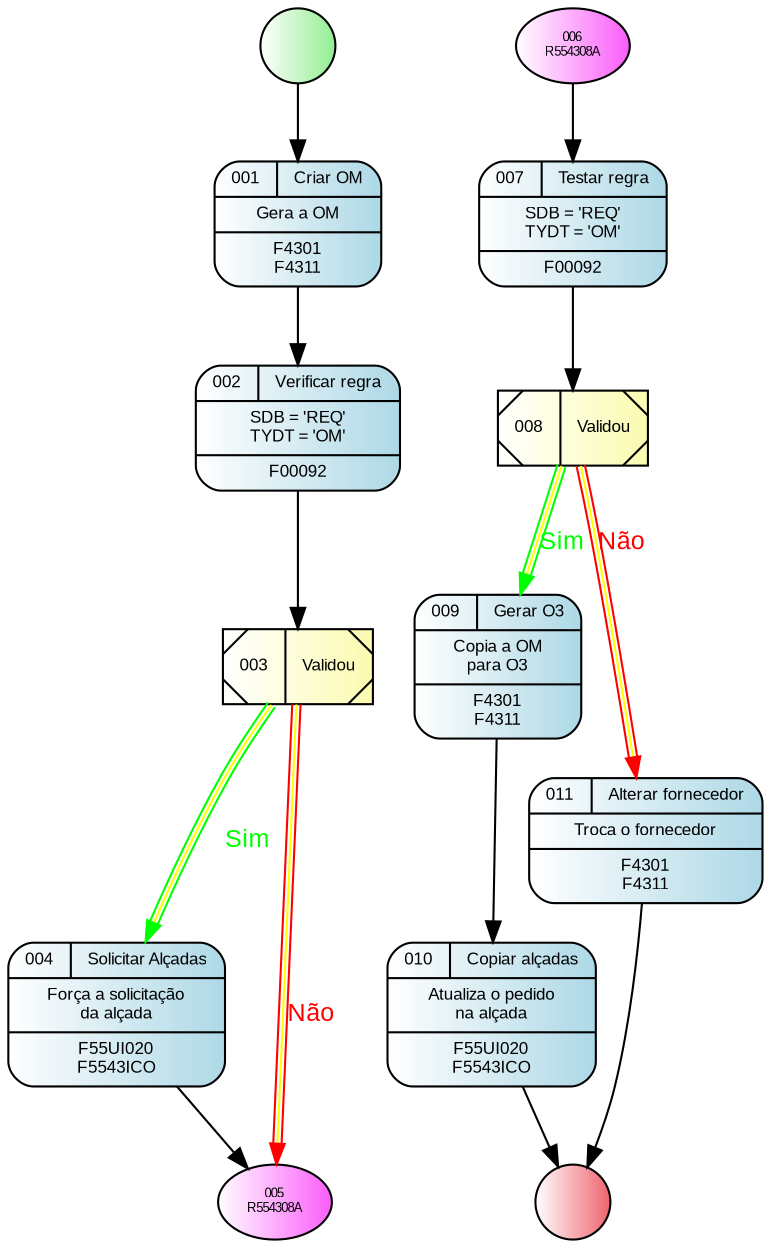 digraph R {
    nodeini [
                shape=circle,
                style="filled",
                fillcolor="white:lightgreen",
                label=""
            ]
    node001 [
                fontname = "Arial",
                fontsize = 8,
                shape=record,
                style="rounded,filled",
                fillcolor="white:lightblue"
                label="{{001|Criar OM}|Gera a OM|F4301\nF4311}}"
            ]
    node002 [
                fontname = "Arial",
                fontsize = 8,
                shape=record,
                style="rounded,filled",
                fillcolor="white:lightblue"
                label="{{002|Verificar regra}|SDB = 'REQ'\nTYDT = 'OM'|F00092}}"
            ]
    node003 [
                fontname = "Arial",
                fontsize = 8,
                shape=record,
                style="diagonals,filled",
                fillcolor="white:#fbfbb1"
                label="003|Validou"
            ]
    node004 [
                fontname = "Arial",
                fontsize = 8,
                shape=record,
                style="rounded,filled",
                fillcolor="white:lightblue"
                label="{{004|Solicitar Alçadas}|Força a solicitação\nda alçada|F55UI020\nF5543ICO}}"
            ]
    node005 [
                fontname = "Arial",
                fontsize = 6,
                shape=ellipse,
                style="filled",
                fillcolor="white:#fa5cfa",
                label="005\nR554308A"
            ]
    node006 [
                fontname = "Arial",
                fontsize = 6,
                shape=ellipse,
                style="filled",
                fillcolor="white:#fa5cfa",
                label="006\nR554308A"
            ]
    node007 [
                fontname = "Arial",
                fontsize = 8,
                shape=record,
                style="rounded,filled",
                fillcolor="white:lightblue"
                label="{{007|Testar regra}|SDB = 'REQ'\nTYDT = 'OM'|F00092}}"
            ]
    node008 [
                fontname = "Arial",
                fontsize = 8,
                shape=record,
                style="diagonals,filled",
                fillcolor="white:#fbfbb1"
                label="008|Validou"
            ]
    node009 [
                fontname = "Arial",
                fontsize = 8,
                shape=record,
                style="rounded,filled",
                fillcolor="white:lightblue"
                label="{{009|Gerar O3}|Copia a OM\npara O3|F4301\nF4311}}"
            ]
    node010 [
                fontname = "Arial",
                fontsize = 8,
                shape=record,
                style="rounded,filled",
                fillcolor="white:lightblue"
                label="{{010|Copiar alçadas}|Atualiza o pedido\nna alçada|F55UI020\nF5543ICO}}"
            ]
    node011 [
                fontname = "Arial",
                fontsize = 8,
                shape=record,
                style="rounded,filled",
                fillcolor="white:lightblue"
                label="{{011|Alterar fornecedor}|Troca o fornecedor|F4301\nF4311}}"
            ]
    nodefin [
                shape=circle,
                style="filled",
                fillcolor="white:#ee636e",
                label=""
            ]
    nodeini -> node001
    node001 -> node002
    node002 -> node003
    node003 -> node004 [fontname = "Arial", fontsize = 12, fontcolor="green", color="green:yellow:green", label="Sim"]
    node003 -> node005 [fontname = "Arial", fontsize = 12, fontcolor="red", color="red:yellow:red", label="Não"]
    node004 -> node005
    node006 -> node007
    node007 -> node008
    node008 -> node009 [fontname = "Arial", fontsize = 12, fontcolor="green", color="green:yellow:green", label="Sim"]
    node009 -> node010
    node010 -> nodefin
    node008 -> node011 [fontname = "Arial", fontsize = 12, fontcolor="red", color="red:yellow:red", label="Não"]
    node011 -> nodefin
}